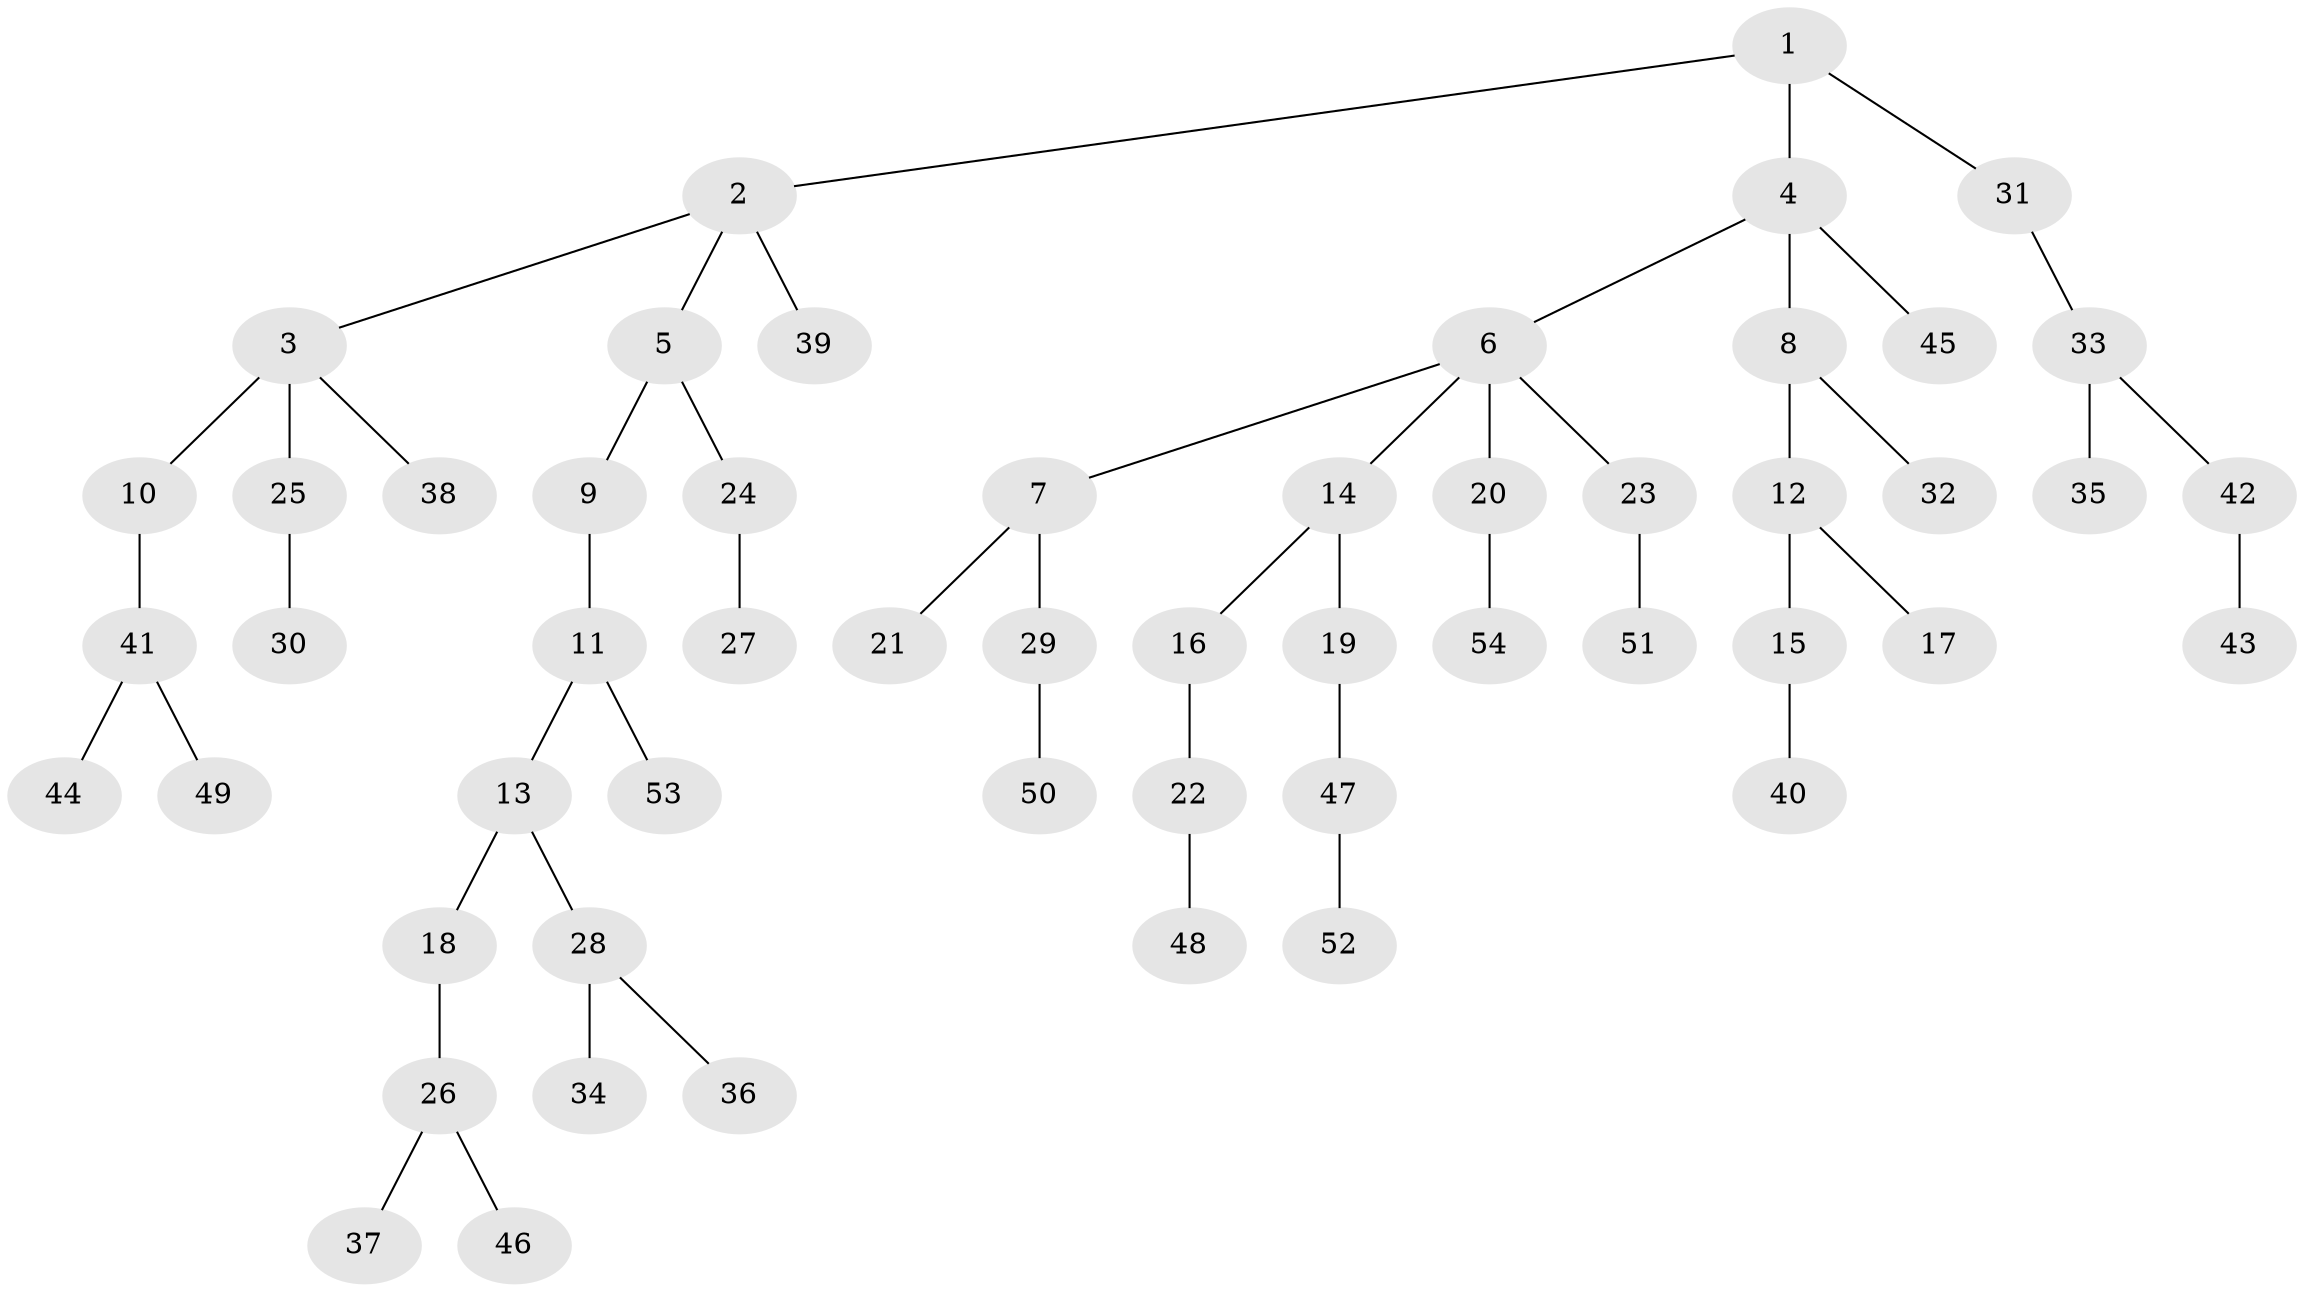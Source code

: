 // original degree distribution, {5: 0.018518518518518517, 3: 0.1388888888888889, 4: 0.1111111111111111, 6: 0.009259259259259259, 2: 0.25, 1: 0.4722222222222222}
// Generated by graph-tools (version 1.1) at 2025/37/03/09/25 02:37:03]
// undirected, 54 vertices, 53 edges
graph export_dot {
graph [start="1"]
  node [color=gray90,style=filled];
  1;
  2;
  3;
  4;
  5;
  6;
  7;
  8;
  9;
  10;
  11;
  12;
  13;
  14;
  15;
  16;
  17;
  18;
  19;
  20;
  21;
  22;
  23;
  24;
  25;
  26;
  27;
  28;
  29;
  30;
  31;
  32;
  33;
  34;
  35;
  36;
  37;
  38;
  39;
  40;
  41;
  42;
  43;
  44;
  45;
  46;
  47;
  48;
  49;
  50;
  51;
  52;
  53;
  54;
  1 -- 2 [weight=1.0];
  1 -- 4 [weight=1.0];
  1 -- 31 [weight=1.0];
  2 -- 3 [weight=1.0];
  2 -- 5 [weight=1.0];
  2 -- 39 [weight=1.0];
  3 -- 10 [weight=2.0];
  3 -- 25 [weight=1.0];
  3 -- 38 [weight=1.0];
  4 -- 6 [weight=1.0];
  4 -- 8 [weight=1.0];
  4 -- 45 [weight=1.0];
  5 -- 9 [weight=1.0];
  5 -- 24 [weight=1.0];
  6 -- 7 [weight=1.0];
  6 -- 14 [weight=1.0];
  6 -- 20 [weight=1.0];
  6 -- 23 [weight=1.0];
  7 -- 21 [weight=1.0];
  7 -- 29 [weight=1.0];
  8 -- 12 [weight=1.0];
  8 -- 32 [weight=1.0];
  9 -- 11 [weight=1.0];
  10 -- 41 [weight=1.0];
  11 -- 13 [weight=1.0];
  11 -- 53 [weight=1.0];
  12 -- 15 [weight=1.0];
  12 -- 17 [weight=2.0];
  13 -- 18 [weight=1.0];
  13 -- 28 [weight=1.0];
  14 -- 16 [weight=1.0];
  14 -- 19 [weight=1.0];
  15 -- 40 [weight=1.0];
  16 -- 22 [weight=1.0];
  18 -- 26 [weight=2.0];
  19 -- 47 [weight=1.0];
  20 -- 54 [weight=1.0];
  22 -- 48 [weight=1.0];
  23 -- 51 [weight=1.0];
  24 -- 27 [weight=1.0];
  25 -- 30 [weight=1.0];
  26 -- 37 [weight=1.0];
  26 -- 46 [weight=1.0];
  28 -- 34 [weight=1.0];
  28 -- 36 [weight=1.0];
  29 -- 50 [weight=1.0];
  31 -- 33 [weight=1.0];
  33 -- 35 [weight=1.0];
  33 -- 42 [weight=1.0];
  41 -- 44 [weight=1.0];
  41 -- 49 [weight=1.0];
  42 -- 43 [weight=2.0];
  47 -- 52 [weight=1.0];
}
